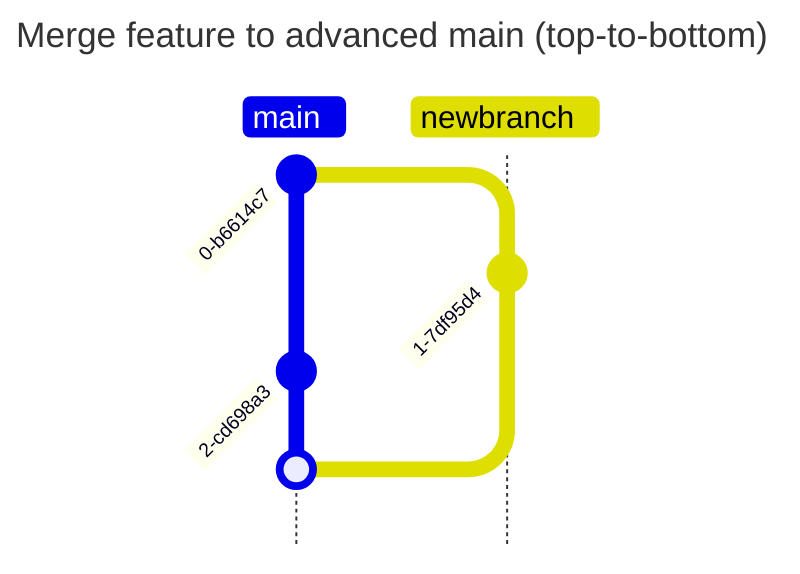 ---
title: Merge feature to advanced main (top-to-bottom)
---
gitGraph TB:
commit
branch newbranch
checkout newbranch
commit
checkout main
commit
merge newbranch
